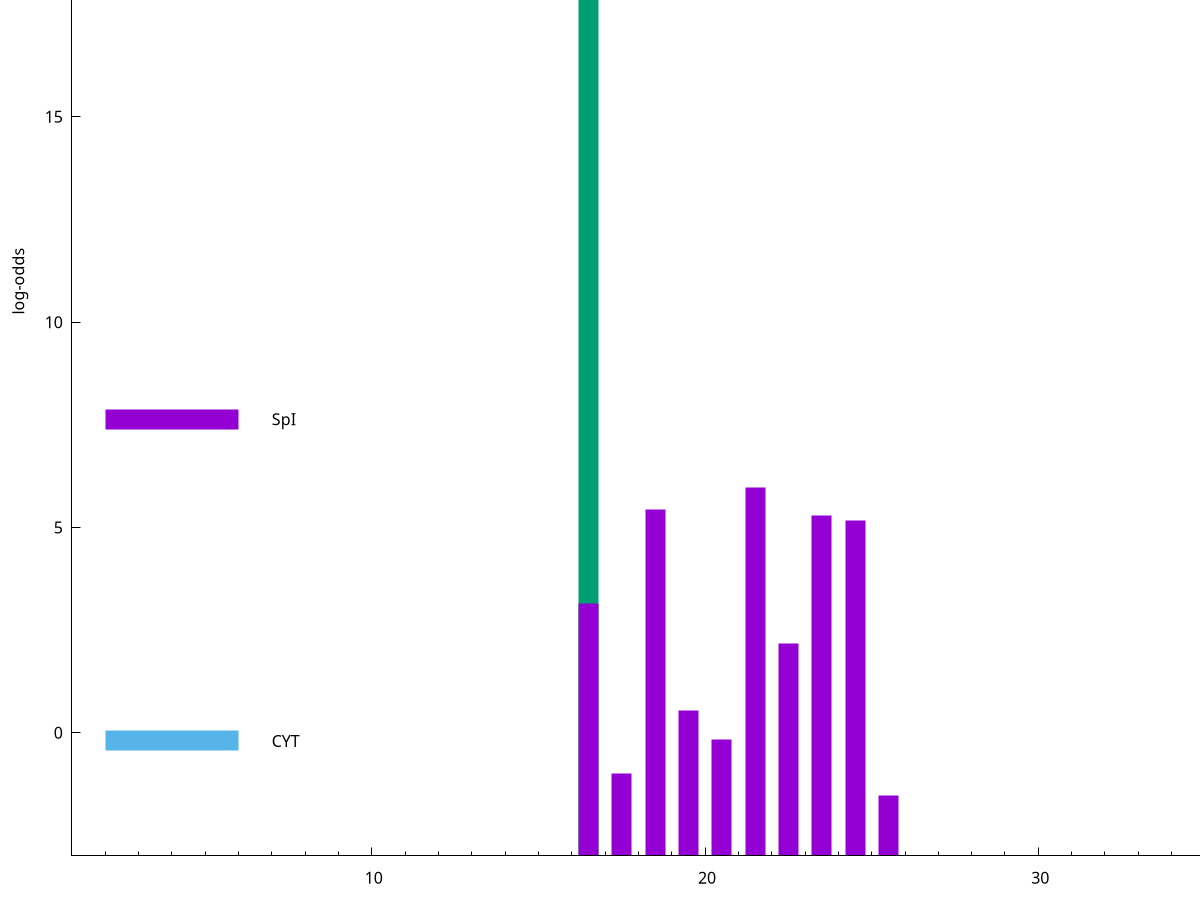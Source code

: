 set title "LipoP predictions for SRR5666568.gff"
set size 2., 1.4
set xrange [1:70] 
set mxtics 10
set yrange [-3:25]
set y2range [0:28]
set ylabel "log-odds"
set term postscript eps color solid "Helvetica" 30
set output "SRR5666568.gff328.eps"
set arrow from 2,21.7403 to 6,21.7403 nohead lt 2 lw 20
set label "SpII" at 7,21.7403
set arrow from 2,7.63311 to 6,7.63311 nohead lt 1 lw 20
set label "SpI" at 7,7.63311
set arrow from 2,-0.200913 to 6,-0.200913 nohead lt 3 lw 20
set label "CYT" at 7,-0.200913
set arrow from 2,21.7403 to 6,21.7403 nohead lt 2 lw 20
set label "SpII" at 7,21.7403
# NOTE: The scores below are the log-odds scores with the threshold
# NOTE: subtracted (a hack to make gnuplot make the histogram all
# NOTE: look nice).
plot "-" axes x1y2 title "" with impulses lt 2 lw 20, "-" axes x1y2 title "" with impulses lt 1 lw 20
16.500000 24.740300
e
21.500000 8.981850
18.500000 8.425210
23.500000 8.300270
24.500000 8.181340
16.500000 6.144440
22.500000 5.179190
19.500000 3.548924
20.500000 2.830967
17.500000 2.005150
25.500000 1.472540
e
exit
